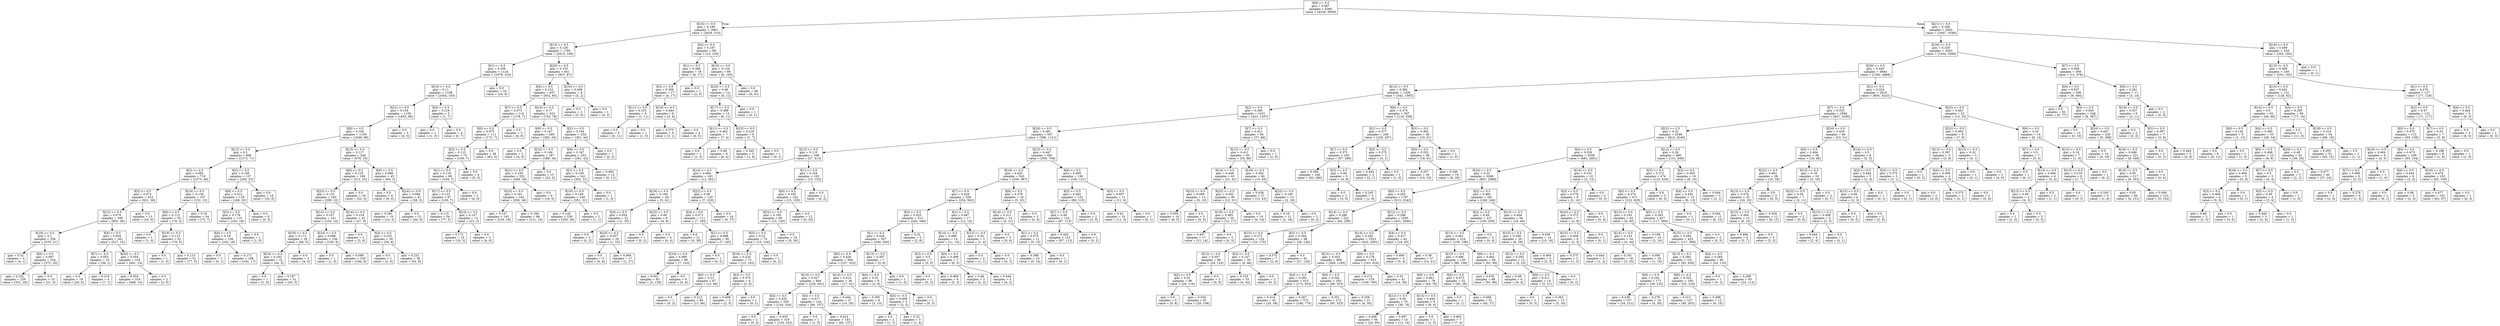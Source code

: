 digraph Tree {
node [shape=box] ;
0 [label="X[9] <= 0.5\ngini = 0.487\nsamples = 6365\nvalue = [4236, 5859]"] ;
1 [label="X[16] <= 0.5\ngini = 0.189\nsamples = 1863\nvalue = [2629, 310]"] ;
0 -> 1 [labeldistance=2.5, labelangle=45, headlabel="True"] ;
2 [label="X[13] <= 0.5\ngini = 0.126\nsamples = 1765\nvalue = [2615, 190]"] ;
1 -> 2 ;
3 [label="X[1] <= 0.5\ngini = 0.109\nsamples = 1124\nvalue = [1678, 103]"] ;
2 -> 3 ;
4 [label="X[10] <= 0.5\ngini = 0.11\nsamples = 1108\nvalue = [1654, 103]"] ;
3 -> 4 ;
5 [label="X[21] <= 0.5\ngini = 0.104\nsamples = 1103\nvalue = [1653, 96]"] ;
4 -> 5 ;
6 [label="X[8] <= 0.5\ngini = 0.104\nsamples = 1100\nvalue = [1649, 96]"] ;
5 -> 6 ;
7 [label="X[12] <= 0.5\ngini = 0.1\nsamples = 856\nvalue = [1273, 71]"] ;
6 -> 7 ;
8 [label="X[2] <= 0.5\ngini = 0.082\nsamples = 719\nvalue = [1073, 48]"] ;
7 -> 8 ;
9 [label="X[3] <= 0.5\ngini = 0.072\nsamples = 612\nvalue = [921, 36]"] ;
8 -> 9 ;
10 [label="X[15] <= 0.5\ngini = 0.074\nsamples = 599\nvalue = [903, 36]"] ;
9 -> 10 ;
11 [label="X[19] <= 0.5\ngini = 0.1\nsamples = 258\nvalue = [376, 21]"] ;
10 -> 11 ;
12 [label="gini = 0.32\nsamples = 4\nvalue = [4, 1]"] ;
11 -> 12 ;
13 [label="X[6] <= 0.5\ngini = 0.097\nsamples = 254\nvalue = [372, 20]"] ;
11 -> 13 ;
14 [label="gini = 0.102\nsamples = 239\nvalue = [351, 20]"] ;
13 -> 14 ;
15 [label="gini = 0.0\nsamples = 15\nvalue = [21, 0]"] ;
13 -> 15 ;
16 [label="X[4] <= 0.5\ngini = 0.054\nsamples = 341\nvalue = [527, 15]"] ;
10 -> 16 ;
17 [label="X[7] <= 0.5\ngini = 0.053\nsamples = 23\nvalue = [36, 1]"] ;
16 -> 17 ;
18 [label="gini = 0.0\nsamples = 19\nvalue = [29, 0]"] ;
17 -> 18 ;
19 [label="gini = 0.219\nsamples = 4\nvalue = [7, 1]"] ;
17 -> 19 ;
20 [label="X[20] <= 0.5\ngini = 0.054\nsamples = 318\nvalue = [491, 14]"] ;
16 -> 20 ;
21 [label="gini = 0.054\nsamples = 316\nvalue = [488, 14]"] ;
20 -> 21 ;
22 [label="gini = 0.0\nsamples = 2\nvalue = [3, 0]"] ;
20 -> 22 ;
23 [label="gini = 0.0\nsamples = 13\nvalue = [18, 0]"] ;
9 -> 23 ;
24 [label="X[14] <= 0.5\ngini = 0.136\nsamples = 107\nvalue = [152, 12]"] ;
8 -> 24 ;
25 [label="X[6] <= 0.5\ngini = 0.112\nsamples = 53\nvalue = [79, 5]"] ;
24 -> 25 ;
26 [label="gini = 0.0\nsamples = 1\nvalue = [1, 0]"] ;
25 -> 26 ;
27 [label="X[19] <= 0.5\ngini = 0.113\nsamples = 52\nvalue = [78, 5]"] ;
25 -> 27 ;
28 [label="gini = 0.0\nsamples = 1\nvalue = [1, 0]"] ;
27 -> 28 ;
29 [label="gini = 0.115\nsamples = 51\nvalue = [77, 5]"] ;
27 -> 29 ;
30 [label="gini = 0.16\nsamples = 54\nvalue = [73, 7]"] ;
24 -> 30 ;
31 [label="X[2] <= 0.5\ngini = 0.185\nsamples = 137\nvalue = [200, 23]"] ;
7 -> 31 ;
32 [label="X[6] <= 0.5\ngini = 0.212\nsamples = 118\nvalue = [168, 23]"] ;
31 -> 32 ;
33 [label="X[3] <= 0.5\ngini = 0.179\nsamples = 110\nvalue = [163, 18]"] ;
32 -> 33 ;
34 [label="X[4] <= 0.5\ngini = 0.18\nsamples = 109\nvalue = [162, 18]"] ;
33 -> 34 ;
35 [label="gini = 0.0\nsamples = 1\nvalue = [0, 1]"] ;
34 -> 35 ;
36 [label="gini = 0.172\nsamples = 108\nvalue = [162, 17]"] ;
34 -> 36 ;
37 [label="gini = 0.0\nsamples = 1\nvalue = [1, 0]"] ;
33 -> 37 ;
38 [label="gini = 0.5\nsamples = 8\nvalue = [5, 5]"] ;
32 -> 38 ;
39 [label="gini = 0.0\nsamples = 19\nvalue = [32, 0]"] ;
31 -> 39 ;
40 [label="X[15] <= 0.5\ngini = 0.117\nsamples = 244\nvalue = [376, 25]"] ;
6 -> 40 ;
41 [label="X[6] <= 0.5\ngini = 0.123\nsamples = 199\nvalue = [312, 22]"] ;
40 -> 41 ;
42 [label="X[23] <= 0.5\ngini = 0.131\nsamples = 183\nvalue = [290, 22]"] ;
41 -> 42 ;
43 [label="X[14] <= 0.5\ngini = 0.107\nsamples = 141\nvalue = [233, 14]"] ;
42 -> 43 ;
44 [label="X[19] <= 0.5\ngini = 0.171\nsamples = 35\nvalue = [48, 5]"] ;
43 -> 44 ;
45 [label="X[24] <= 0.5\ngini = 0.183\nsamples = 32\nvalue = [44, 5]"] ;
44 -> 45 ;
46 [label="gini = 0.0\nsamples = 1\nvalue = [1, 0]"] ;
45 -> 46 ;
47 [label="gini = 0.187\nsamples = 31\nvalue = [43, 5]"] ;
45 -> 47 ;
48 [label="gini = 0.0\nsamples = 3\nvalue = [4, 0]"] ;
44 -> 48 ;
49 [label="X[24] <= 0.5\ngini = 0.088\nsamples = 106\nvalue = [185, 9]"] ;
43 -> 49 ;
50 [label="gini = 0.0\nsamples = 1\nvalue = [1, 0]"] ;
49 -> 50 ;
51 [label="gini = 0.089\nsamples = 105\nvalue = [184, 9]"] ;
49 -> 51 ;
52 [label="X[14] <= 0.5\ngini = 0.216\nsamples = 42\nvalue = [57, 8]"] ;
42 -> 52 ;
53 [label="gini = 0.0\nsamples = 3\nvalue = [3, 0]"] ;
52 -> 53 ;
54 [label="X[4] <= 0.5\ngini = 0.225\nsamples = 39\nvalue = [54, 8]"] ;
52 -> 54 ;
55 [label="gini = 0.0\nsamples = 1\nvalue = [2, 0]"] ;
54 -> 55 ;
56 [label="gini = 0.231\nsamples = 38\nvalue = [52, 8]"] ;
54 -> 56 ;
57 [label="gini = 0.0\nsamples = 16\nvalue = [22, 0]"] ;
41 -> 57 ;
58 [label="X[0] <= 0.5\ngini = 0.086\nsamples = 45\nvalue = [64, 3]"] ;
40 -> 58 ;
59 [label="gini = 0.0\nsamples = 4\nvalue = [6, 0]"] ;
58 -> 59 ;
60 [label="X[24] <= 0.5\ngini = 0.094\nsamples = 41\nvalue = [58, 3]"] ;
58 -> 60 ;
61 [label="gini = 0.291\nsamples = 10\nvalue = [14, 3]"] ;
60 -> 61 ;
62 [label="gini = 0.0\nsamples = 31\nvalue = [44, 0]"] ;
60 -> 62 ;
63 [label="gini = 0.0\nsamples = 3\nvalue = [4, 0]"] ;
5 -> 63 ;
64 [label="X[4] <= 0.5\ngini = 0.219\nsamples = 5\nvalue = [1, 7]"] ;
4 -> 64 ;
65 [label="gini = 0.0\nsamples = 1\nvalue = [1, 0]"] ;
64 -> 65 ;
66 [label="gini = 0.0\nsamples = 4\nvalue = [0, 7]"] ;
64 -> 66 ;
67 [label="gini = 0.0\nsamples = 16\nvalue = [24, 0]"] ;
3 -> 67 ;
68 [label="X[20] <= 0.5\ngini = 0.155\nsamples = 641\nvalue = [937, 87]"] ;
2 -> 68 ;
69 [label="X[4] <= 0.5\ngini = 0.153\nsamples = 637\nvalue = [932, 85]"] ;
68 -> 69 ;
70 [label="X[7] <= 0.5\ngini = 0.073\nsamples = 114\nvalue = [178, 7]"] ;
69 -> 70 ;
71 [label="X[0] <= 0.5\ngini = 0.075\nsamples = 111\nvalue = [172, 7]"] ;
70 -> 71 ;
72 [label="X[3] <= 0.5\ngini = 0.113\nsamples = 73\nvalue = [109, 7]"] ;
71 -> 72 ;
73 [label="X[1] <= 0.5\ngini = 0.118\nsamples = 69\nvalue = [104, 7]"] ;
72 -> 73 ;
74 [label="X[17] <= 0.5\ngini = 0.122\nsamples = 67\nvalue = [100, 7]"] ;
73 -> 74 ;
75 [label="gini = 0.115\nsamples = 54\nvalue = [77, 5]"] ;
74 -> 75 ;
76 [label="X[23] <= 0.5\ngini = 0.147\nsamples = 13\nvalue = [23, 2]"] ;
74 -> 76 ;
77 [label="gini = 0.172\nsamples = 10\nvalue = [19, 2]"] ;
76 -> 77 ;
78 [label="gini = 0.0\nsamples = 3\nvalue = [4, 0]"] ;
76 -> 78 ;
79 [label="gini = 0.0\nsamples = 2\nvalue = [4, 0]"] ;
73 -> 79 ;
80 [label="gini = 0.0\nsamples = 4\nvalue = [5, 0]"] ;
72 -> 80 ;
81 [label="gini = 0.0\nsamples = 38\nvalue = [63, 0]"] ;
71 -> 81 ;
82 [label="gini = 0.0\nsamples = 3\nvalue = [6, 0]"] ;
70 -> 82 ;
83 [label="X[19] <= 0.5\ngini = 0.17\nsamples = 523\nvalue = [754, 78]"] ;
69 -> 83 ;
84 [label="X[0] <= 0.5\ngini = 0.147\nsamples = 269\nvalue = [393, 34]"] ;
83 -> 84 ;
85 [label="gini = 0.0\nsamples = 2\nvalue = [4, 0]"] ;
84 -> 85 ;
86 [label="X[22] <= 0.5\ngini = 0.148\nsamples = 267\nvalue = [389, 34]"] ;
84 -> 86 ;
87 [label="X[21] <= 0.5\ngini = 0.156\nsamples = 252\nvalue = [366, 34]"] ;
86 -> 87 ;
88 [label="X[23] <= 0.5\ngini = 0.161\nsamples = 243\nvalue = [350, 34]"] ;
87 -> 88 ;
89 [label="gini = 0.147\nsamples = 145\nvalue = [219, 19]"] ;
88 -> 89 ;
90 [label="gini = 0.184\nsamples = 98\nvalue = [131, 15]"] ;
88 -> 90 ;
91 [label="gini = 0.0\nsamples = 9\nvalue = [16, 0]"] ;
87 -> 91 ;
92 [label="gini = 0.0\nsamples = 15\nvalue = [23, 0]"] ;
86 -> 92 ;
93 [label="X[2] <= 0.5\ngini = 0.194\nsamples = 254\nvalue = [361, 44]"] ;
83 -> 93 ;
94 [label="X[8] <= 0.5\ngini = 0.187\nsamples = 253\nvalue = [361, 42]"] ;
93 -> 94 ;
95 [label="X[1] <= 0.5\ngini = 0.149\nsamples = 241\nvalue = [352, 31]"] ;
94 -> 95 ;
96 [label="X[10] <= 0.5\ngini = 0.149\nsamples = 240\nvalue = [351, 31]"] ;
95 -> 96 ;
97 [label="gini = 0.145\nsamples = 238\nvalue = [350, 30]"] ;
96 -> 97 ;
98 [label="gini = 0.5\nsamples = 2\nvalue = [1, 1]"] ;
96 -> 98 ;
99 [label="gini = 0.0\nsamples = 1\nvalue = [1, 0]"] ;
95 -> 99 ;
100 [label="gini = 0.495\nsamples = 12\nvalue = [9, 11]"] ;
94 -> 100 ;
101 [label="gini = 0.0\nsamples = 1\nvalue = [0, 2]"] ;
93 -> 101 ;
102 [label="X[10] <= 0.5\ngini = 0.408\nsamples = 4\nvalue = [5, 2]"] ;
68 -> 102 ;
103 [label="gini = 0.0\nsamples = 3\nvalue = [5, 0]"] ;
102 -> 103 ;
104 [label="gini = 0.0\nsamples = 1\nvalue = [0, 2]"] ;
102 -> 104 ;
105 [label="X[4] <= 0.5\ngini = 0.187\nsamples = 98\nvalue = [14, 120]"] ;
1 -> 105 ;
106 [label="X[1] <= 0.5\ngini = 0.386\nsamples = 18\nvalue = [6, 17]"] ;
105 -> 106 ;
107 [label="X[2] <= 0.5\ngini = 0.308\nsamples = 17\nvalue = [4, 17]"] ;
106 -> 107 ;
108 [label="X[11] <= 0.5\ngini = 0.153\nsamples = 9\nvalue = [1, 11]"] ;
107 -> 108 ;
109 [label="gini = 0.0\nsamples = 8\nvalue = [0, 11]"] ;
108 -> 109 ;
110 [label="gini = 0.0\nsamples = 1\nvalue = [1, 0]"] ;
108 -> 110 ;
111 [label="X[10] <= 0.5\ngini = 0.444\nsamples = 8\nvalue = [3, 6]"] ;
107 -> 111 ;
112 [label="gini = 0.375\nsamples = 4\nvalue = [3, 1]"] ;
111 -> 112 ;
113 [label="gini = 0.0\nsamples = 4\nvalue = [0, 5]"] ;
111 -> 113 ;
114 [label="gini = 0.0\nsamples = 1\nvalue = [2, 0]"] ;
106 -> 114 ;
115 [label="X[10] <= 0.5\ngini = 0.134\nsamples = 80\nvalue = [8, 103]"] ;
105 -> 115 ;
116 [label="X[20] <= 0.5\ngini = 0.48\nsamples = 14\nvalue = [8, 12]"] ;
115 -> 116 ;
117 [label="X[17] <= 0.5\ngini = 0.488\nsamples = 13\nvalue = [8, 11]"] ;
116 -> 117 ;
118 [label="X[11] <= 0.5\ngini = 0.463\nsamples = 7\nvalue = [7, 4]"] ;
117 -> 118 ;
119 [label="gini = 0.0\nsamples = 1\nvalue = [1, 0]"] ;
118 -> 119 ;
120 [label="gini = 0.48\nsamples = 6\nvalue = [6, 4]"] ;
118 -> 120 ;
121 [label="X[23] <= 0.5\ngini = 0.219\nsamples = 6\nvalue = [1, 7]"] ;
117 -> 121 ;
122 [label="gini = 0.245\nsamples = 5\nvalue = [1, 6]"] ;
121 -> 122 ;
123 [label="gini = 0.0\nsamples = 1\nvalue = [0, 1]"] ;
121 -> 123 ;
124 [label="gini = 0.0\nsamples = 1\nvalue = [0, 1]"] ;
116 -> 124 ;
125 [label="gini = 0.0\nsamples = 66\nvalue = [0, 91]"] ;
115 -> 125 ;
126 [label="X[21] <= 0.5\ngini = 0.348\nsamples = 4502\nvalue = [1607, 5549]"] ;
0 -> 126 [labeldistance=2.5, labelangle=-45, headlabel="False"] ;
127 [label="X[16] <= 0.5\ngini = 0.329\nsamples = 4253\nvalue = [1404, 5366]"] ;
126 -> 127 ;
128 [label="X[20] <= 0.5\ngini = 0.345\nsamples = 3944\nvalue = [1392, 4888]"] ;
127 -> 128 ;
129 [label="X[12] <= 0.5\ngini = 0.382\nsamples = 1328\nvalue = [542, 1565]"] ;
128 -> 129 ;
130 [label="X[2] <= 0.5\ngini = 0.384\nsamples = 1031\nvalue = [423, 1207]"] ;
129 -> 130 ;
131 [label="X[24] <= 0.5\ngini = 0.381\nsamples = 947\nvalue = [386, 1121]"] ;
130 -> 131 ;
132 [label="X[13] <= 0.5\ngini = 0.115\nsamples = 266\nvalue = [27, 413]"] ;
131 -> 132 ;
133 [label="X[14] <= 0.5\ngini = 0.084\nsamples = 163\nvalue = [12, 261]"] ;
132 -> 133 ;
134 [label="X[19] <= 0.5\ngini = 0.194\nsamples = 28\nvalue = [5, 41]"] ;
133 -> 134 ;
135 [label="X[4] <= 0.5\ngini = 0.054\nsamples = 22\nvalue = [1, 35]"] ;
134 -> 135 ;
136 [label="gini = 0.0\nsamples = 2\nvalue = [0, 2]"] ;
135 -> 136 ;
137 [label="X[23] <= 0.5\ngini = 0.057\nsamples = 20\nvalue = [1, 33]"] ;
135 -> 137 ;
138 [label="gini = 0.0\nsamples = 3\nvalue = [0, 6]"] ;
137 -> 138 ;
139 [label="gini = 0.069\nsamples = 17\nvalue = [1, 27]"] ;
137 -> 139 ;
140 [label="X[23] <= 0.5\ngini = 0.48\nsamples = 6\nvalue = [4, 6]"] ;
134 -> 140 ;
141 [label="gini = 0.0\nsamples = 1\nvalue = [0, 2]"] ;
140 -> 141 ;
142 [label="gini = 0.5\nsamples = 5\nvalue = [4, 4]"] ;
140 -> 142 ;
143 [label="X[22] <= 0.5\ngini = 0.06\nsamples = 135\nvalue = [7, 220]"] ;
133 -> 143 ;
144 [label="X[4] <= 0.5\ngini = 0.071\nsamples = 111\nvalue = [7, 183]"] ;
143 -> 144 ;
145 [label="gini = 0.0\nsamples = 21\nvalue = [0, 38]"] ;
144 -> 145 ;
146 [label="X[1] <= 0.5\ngini = 0.088\nsamples = 90\nvalue = [7, 145]"] ;
144 -> 146 ;
147 [label="X[19] <= 0.5\ngini = 0.089\nsamples = 89\nvalue = [7, 143]"] ;
146 -> 147 ;
148 [label="gini = 0.041\nsamples = 83\nvalue = [3, 139]"] ;
147 -> 148 ;
149 [label="gini = 0.5\nsamples = 6\nvalue = [4, 4]"] ;
147 -> 149 ;
150 [label="gini = 0.0\nsamples = 1\nvalue = [0, 2]"] ;
146 -> 150 ;
151 [label="gini = 0.0\nsamples = 24\nvalue = [0, 37]"] ;
143 -> 151 ;
152 [label="X[1] <= 0.5\ngini = 0.164\nsamples = 103\nvalue = [15, 152]"] ;
132 -> 152 ;
153 [label="X[6] <= 0.5\ngini = 0.165\nsamples = 102\nvalue = [15, 150]"] ;
152 -> 153 ;
154 [label="X[22] <= 0.5\ngini = 0.185\nsamples = 90\nvalue = [15, 130]"] ;
153 -> 154 ;
155 [label="X[5] <= 0.5\ngini = 0.22\nsamples = 74\nvalue = [15, 104]"] ;
154 -> 155 ;
156 [label="X[19] <= 0.5\ngini = 0.224\nsamples = 73\nvalue = [15, 102]"] ;
155 -> 156 ;
157 [label="X[0] <= 0.5\ngini = 0.21\nsamples = 67\nvalue = [13, 96]"] ;
156 -> 157 ;
158 [label="gini = 0.0\nsamples = 1\nvalue = [0, 2]"] ;
157 -> 158 ;
159 [label="gini = 0.213\nsamples = 66\nvalue = [13, 94]"] ;
157 -> 159 ;
160 [label="X[3] <= 0.5\ngini = 0.375\nsamples = 6\nvalue = [2, 6]"] ;
156 -> 160 ;
161 [label="gini = 0.408\nsamples = 5\nvalue = [2, 5]"] ;
160 -> 161 ;
162 [label="gini = 0.0\nsamples = 1\nvalue = [0, 1]"] ;
160 -> 162 ;
163 [label="gini = 0.0\nsamples = 1\nvalue = [0, 2]"] ;
155 -> 163 ;
164 [label="gini = 0.0\nsamples = 16\nvalue = [0, 26]"] ;
154 -> 164 ;
165 [label="gini = 0.0\nsamples = 12\nvalue = [0, 20]"] ;
153 -> 165 ;
166 [label="gini = 0.0\nsamples = 1\nvalue = [0, 2]"] ;
152 -> 166 ;
167 [label="X[15] <= 0.5\ngini = 0.447\nsamples = 681\nvalue = [359, 708]"] ;
131 -> 167 ;
168 [label="X[18] <= 0.5\ngini = 0.425\nsamples = 545\nvalue = [259, 587]"] ;
167 -> 168 ;
169 [label="X[7] <= 0.5\ngini = 0.429\nsamples = 529\nvalue = [254, 562]"] ;
168 -> 169 ;
170 [label="X[3] <= 0.5\ngini = 0.425\nsamples = 512\nvalue = [242, 548]"] ;
169 -> 170 ;
171 [label="X[1] <= 0.5\ngini = 0.426\nsamples = 507\nvalue = [240, 540]"] ;
170 -> 171 ;
172 [label="X[6] <= 0.5\ngini = 0.426\nsamples = 500\nvalue = [237, 532]"] ;
171 -> 172 ;
173 [label="X[14] <= 0.5\ngini = 0.427\nsamples = 464\nvalue = [220, 491]"] ;
172 -> 173 ;
174 [label="X[4] <= 0.5\ngini = 0.432\nsamples = 320\nvalue = [154, 334]"] ;
173 -> 174 ;
175 [label="gini = 0.0\nsamples = 2\nvalue = [0, 2]"] ;
174 -> 175 ;
176 [label="gini = 0.433\nsamples = 318\nvalue = [154, 332]"] ;
174 -> 176 ;
177 [label="X[4] <= 0.5\ngini = 0.417\nsamples = 144\nvalue = [66, 157]"] ;
173 -> 177 ;
178 [label="gini = 0.0\nsamples = 1\nvalue = [1, 0]"] ;
177 -> 178 ;
179 [label="gini = 0.414\nsamples = 143\nvalue = [65, 157]"] ;
177 -> 179 ;
180 [label="X[14] <= 0.5\ngini = 0.414\nsamples = 36\nvalue = [17, 41]"] ;
172 -> 180 ;
181 [label="gini = 0.444\nsamples = 27\nvalue = [14, 28]"] ;
180 -> 181 ;
182 [label="gini = 0.305\nsamples = 9\nvalue = [3, 13]"] ;
180 -> 182 ;
183 [label="X[13] <= 0.5\ngini = 0.397\nsamples = 7\nvalue = [3, 8]"] ;
171 -> 183 ;
184 [label="X[4] <= 0.5\ngini = 0.32\nsamples = 6\nvalue = [2, 8]"] ;
183 -> 184 ;
185 [label="X[5] <= 0.5\ngini = 0.408\nsamples = 5\nvalue = [2, 5]"] ;
184 -> 185 ;
186 [label="gini = 0.5\nsamples = 2\nvalue = [1, 1]"] ;
185 -> 186 ;
187 [label="gini = 0.32\nsamples = 3\nvalue = [1, 4]"] ;
185 -> 187 ;
188 [label="gini = 0.0\nsamples = 1\nvalue = [0, 3]"] ;
184 -> 188 ;
189 [label="gini = 0.0\nsamples = 1\nvalue = [1, 0]"] ;
183 -> 189 ;
190 [label="gini = 0.32\nsamples = 5\nvalue = [2, 8]"] ;
170 -> 190 ;
191 [label="X[1] <= 0.5\ngini = 0.497\nsamples = 17\nvalue = [12, 14]"] ;
169 -> 191 ;
192 [label="X[14] <= 0.5\ngini = 0.499\nsamples = 14\nvalue = [11, 10]"] ;
191 -> 192 ;
193 [label="X[3] <= 0.5\ngini = 0.5\nsamples = 7\nvalue = [5, 5]"] ;
192 -> 193 ;
194 [label="gini = 0.0\nsamples = 1\nvalue = [0, 2]"] ;
193 -> 194 ;
195 [label="gini = 0.469\nsamples = 6\nvalue = [5, 3]"] ;
193 -> 195 ;
196 [label="X[0] <= 0.5\ngini = 0.496\nsamples = 7\nvalue = [6, 5]"] ;
192 -> 196 ;
197 [label="gini = 0.48\nsamples = 3\nvalue = [2, 3]"] ;
196 -> 197 ;
198 [label="gini = 0.444\nsamples = 4\nvalue = [4, 2]"] ;
196 -> 198 ;
199 [label="X[13] <= 0.5\ngini = 0.32\nsamples = 3\nvalue = [1, 4]"] ;
191 -> 199 ;
200 [label="gini = 0.5\nsamples = 2\nvalue = [1, 1]"] ;
199 -> 200 ;
201 [label="gini = 0.0\nsamples = 1\nvalue = [0, 3]"] ;
199 -> 201 ;
202 [label="X[6] <= 0.5\ngini = 0.278\nsamples = 16\nvalue = [5, 25]"] ;
168 -> 202 ;
203 [label="X[14] <= 0.5\ngini = 0.311\nsamples = 14\nvalue = [5, 21]"] ;
202 -> 203 ;
204 [label="gini = 0.0\nsamples = 3\nvalue = [0, 6]"] ;
203 -> 204 ;
205 [label="X[1] <= 0.5\ngini = 0.375\nsamples = 11\nvalue = [5, 15]"] ;
203 -> 205 ;
206 [label="gini = 0.388\nsamples = 10\nvalue = [5, 14]"] ;
205 -> 206 ;
207 [label="gini = 0.0\nsamples = 1\nvalue = [0, 1]"] ;
205 -> 207 ;
208 [label="gini = 0.0\nsamples = 2\nvalue = [0, 4]"] ;
202 -> 208 ;
209 [label="X[6] <= 0.5\ngini = 0.495\nsamples = 136\nvalue = [100, 121]"] ;
167 -> 209 ;
210 [label="X[3] <= 0.5\ngini = 0.492\nsamples = 125\nvalue = [89, 115]"] ;
209 -> 210 ;
211 [label="X[7] <= 0.5\ngini = 0.49\nsamples = 123\nvalue = [87, 115]"] ;
210 -> 211 ;
212 [label="gini = 0.492\nsamples = 122\nvalue = [87, 113]"] ;
211 -> 212 ;
213 [label="gini = 0.0\nsamples = 1\nvalue = [0, 2]"] ;
211 -> 213 ;
214 [label="gini = 0.0\nsamples = 2\nvalue = [2, 0]"] ;
210 -> 214 ;
215 [label="X[3] <= 0.5\ngini = 0.457\nsamples = 11\nvalue = [11, 6]"] ;
209 -> 215 ;
216 [label="gini = 0.43\nsamples = 10\nvalue = [11, 5]"] ;
215 -> 216 ;
217 [label="gini = 0.0\nsamples = 1\nvalue = [0, 1]"] ;
215 -> 217 ;
218 [label="X[7] <= 0.5\ngini = 0.421\nsamples = 84\nvalue = [37, 86]"] ;
130 -> 218 ;
219 [label="X[13] <= 0.5\ngini = 0.411\nsamples = 83\nvalue = [35, 86]"] ;
218 -> 219 ;
220 [label="X[14] <= 0.5\ngini = 0.448\nsamples = 43\nvalue = [21, 41]"] ;
219 -> 220 ;
221 [label="X[23] <= 0.5\ngini = 0.499\nsamples = 13\nvalue = [9, 10]"] ;
220 -> 221 ;
222 [label="gini = 0.459\nsamples = 10\nvalue = [9, 5]"] ;
221 -> 222 ;
223 [label="gini = 0.0\nsamples = 3\nvalue = [0, 5]"] ;
221 -> 223 ;
224 [label="X[23] <= 0.5\ngini = 0.402\nsamples = 30\nvalue = [12, 31]"] ;
220 -> 224 ;
225 [label="X[18] <= 0.5\ngini = 0.485\nsamples = 20\nvalue = [12, 17]"] ;
224 -> 225 ;
226 [label="gini = 0.497\nsamples = 17\nvalue = [12, 14]"] ;
225 -> 226 ;
227 [label="gini = 0.0\nsamples = 3\nvalue = [0, 3]"] ;
225 -> 227 ;
228 [label="gini = 0.0\nsamples = 10\nvalue = [0, 14]"] ;
224 -> 228 ;
229 [label="X[18] <= 0.5\ngini = 0.362\nsamples = 40\nvalue = [14, 45]"] ;
219 -> 229 ;
230 [label="gini = 0.438\nsamples = 27\nvalue = [12, 25]"] ;
229 -> 230 ;
231 [label="X[22] <= 0.5\ngini = 0.165\nsamples = 13\nvalue = [2, 20]"] ;
229 -> 231 ;
232 [label="gini = 0.18\nsamples = 11\nvalue = [2, 18]"] ;
231 -> 232 ;
233 [label="gini = 0.0\nsamples = 2\nvalue = [0, 2]"] ;
231 -> 233 ;
234 [label="gini = 0.0\nsamples = 1\nvalue = [2, 0]"] ;
218 -> 234 ;
235 [label="X[6] <= 0.5\ngini = 0.374\nsamples = 297\nvalue = [119, 358]"] ;
129 -> 235 ;
236 [label="X[1] <= 0.5\ngini = 0.377\nsamples = 248\nvalue = [100, 297]"] ;
235 -> 236 ;
237 [label="X[7] <= 0.5\ngini = 0.372\nsamples = 245\nvalue = [97, 296]"] ;
236 -> 237 ;
238 [label="gini = 0.368\nsamples = 240\nvalue = [93, 290]"] ;
237 -> 238 ;
239 [label="X[3] <= 0.5\ngini = 0.48\nsamples = 5\nvalue = [4, 6]"] ;
237 -> 239 ;
240 [label="gini = 0.0\nsamples = 2\nvalue = [3, 0]"] ;
239 -> 240 ;
241 [label="gini = 0.245\nsamples = 3\nvalue = [1, 6]"] ;
239 -> 241 ;
242 [label="X[5] <= 0.5\ngini = 0.375\nsamples = 3\nvalue = [3, 1]"] ;
236 -> 242 ;
243 [label="gini = 0.444\nsamples = 2\nvalue = [2, 1]"] ;
242 -> 243 ;
244 [label="gini = 0.0\nsamples = 1\nvalue = [1, 0]"] ;
242 -> 244 ;
245 [label="X[3] <= 0.5\ngini = 0.362\nsamples = 49\nvalue = [19, 61]"] ;
235 -> 245 ;
246 [label="X[0] <= 0.5\ngini = 0.352\nsamples = 48\nvalue = [18, 61]"] ;
245 -> 246 ;
247 [label="gini = 0.357\nsamples = 29\nvalue = [10, 33]"] ;
246 -> 247 ;
248 [label="gini = 0.346\nsamples = 19\nvalue = [8, 28]"] ;
246 -> 248 ;
249 [label="gini = 0.0\nsamples = 1\nvalue = [1, 0]"] ;
245 -> 249 ;
250 [label="X[1] <= 0.5\ngini = 0.324\nsamples = 2616\nvalue = [850, 3323]"] ;
128 -> 250 ;
251 [label="X[7] <= 0.5\ngini = 0.323\nsamples = 2594\nvalue = [837, 3300]"] ;
250 -> 251 ;
252 [label="X[22] <= 0.5\ngini = 0.32\nsamples = 2548\nvalue = [814, 3249]"] ;
251 -> 252 ;
253 [label="X[5] <= 0.5\ngini = 0.329\nsamples = 2058\nvalue = [683, 2601]"] ;
252 -> 253 ;
254 [label="X[24] <= 0.5\ngini = 0.33\nsamples = 2048\nvalue = [681, 2588]"] ;
253 -> 254 ;
255 [label="X[0] <= 0.5\ngini = 0.295\nsamples = 1787\nvalue = [513, 2342]"] ;
254 -> 255 ;
256 [label="X[14] <= 0.5\ngini = 0.286\nsamples = 222\nvalue = [62, 296]"] ;
255 -> 256 ;
257 [label="X[15] <= 0.5\ngini = 0.272\nsamples = 124\nvalue = [33, 170]"] ;
256 -> 257 ;
258 [label="X[12] <= 0.5\ngini = 0.307\nsamples = 89\nvalue = [29, 124]"] ;
257 -> 258 ;
259 [label="X[2] <= 0.5\ngini = 0.32\nsamples = 86\nvalue = [29, 116]"] ;
258 -> 259 ;
260 [label="gini = 0.0\nsamples = 5\nvalue = [0, 8]"] ;
259 -> 260 ;
261 [label="gini = 0.334\nsamples = 81\nvalue = [29, 108]"] ;
259 -> 261 ;
262 [label="gini = 0.0\nsamples = 3\nvalue = [0, 8]"] ;
258 -> 262 ;
263 [label="X[3] <= 0.5\ngini = 0.147\nsamples = 35\nvalue = [4, 46]"] ;
257 -> 263 ;
264 [label="gini = 0.153\nsamples = 33\nvalue = [4, 44]"] ;
263 -> 264 ;
265 [label="gini = 0.0\nsamples = 2\nvalue = [0, 2]"] ;
263 -> 265 ;
266 [label="X[2] <= 0.5\ngini = 0.304\nsamples = 98\nvalue = [29, 126]"] ;
256 -> 266 ;
267 [label="gini = 0.375\nsamples = 7\nvalue = [2, 6]"] ;
266 -> 267 ;
268 [label="gini = 0.3\nsamples = 91\nvalue = [27, 120]"] ;
266 -> 268 ;
269 [label="X[12] <= 0.5\ngini = 0.296\nsamples = 1565\nvalue = [451, 2046]"] ;
255 -> 269 ;
270 [label="X[14] <= 0.5\ngini = 0.292\nsamples = 1523\nvalue = [432, 2001]"] ;
269 -> 270 ;
271 [label="X[15] <= 0.5\ngini = 0.302\nsamples = 908\nvalue = [269, 1185]"] ;
270 -> 271 ;
272 [label="X[4] <= 0.5\ngini = 0.282\nsamples = 615\nvalue = [170, 832]"] ;
271 -> 272 ;
273 [label="gini = 0.414\nsamples = 43\nvalue = [24, 58]"] ;
272 -> 273 ;
274 [label="gini = 0.267\nsamples = 572\nvalue = [146, 774]"] ;
272 -> 274 ;
275 [label="X[6] <= 0.5\ngini = 0.342\nsamples = 293\nvalue = [99, 353]"] ;
271 -> 275 ;
276 [label="gini = 0.351\nsamples = 272\nvalue = [95, 323]"] ;
275 -> 276 ;
277 [label="gini = 0.208\nsamples = 21\nvalue = [4, 30]"] ;
275 -> 277 ;
278 [label="X[6] <= 0.5\ngini = 0.278\nsamples = 615\nvalue = [163, 816]"] ;
270 -> 278 ;
279 [label="gini = 0.274\nsamples = 574\nvalue = [149, 760]"] ;
278 -> 279 ;
280 [label="gini = 0.32\nsamples = 41\nvalue = [14, 56]"] ;
278 -> 280 ;
281 [label="X[4] <= 0.5\ngini = 0.417\nsamples = 42\nvalue = [19, 45]"] ;
269 -> 281 ;
282 [label="gini = 0.494\nsamples = 5\nvalue = [5, 4]"] ;
281 -> 282 ;
283 [label="gini = 0.38\nsamples = 37\nvalue = [14, 41]"] ;
281 -> 283 ;
284 [label="X[2] <= 0.5\ngini = 0.482\nsamples = 261\nvalue = [168, 246]"] ;
254 -> 284 ;
285 [label="X[3] <= 0.5\ngini = 0.49\nsamples = 227\nvalue = [150, 200]"] ;
284 -> 285 ;
286 [label="X[13] <= 0.5\ngini = 0.491\nsamples = 224\nvalue = [150, 196]"] ;
285 -> 286 ;
287 [label="X[15] <= 0.5\ngini = 0.496\nsamples = 130\nvalue = [89, 106]"] ;
286 -> 287 ;
288 [label="X[6] <= 0.5\ngini = 0.461\nsamples = 78\nvalue = [44, 78]"] ;
287 -> 288 ;
289 [label="X[12] <= 0.5\ngini = 0.44\nsamples = 70\nvalue = [36, 74]"] ;
288 -> 289 ;
290 [label="gini = 0.408\nsamples = 56\nvalue = [24, 60]"] ;
289 -> 290 ;
291 [label="gini = 0.497\nsamples = 14\nvalue = [12, 14]"] ;
289 -> 291 ;
292 [label="X[14] <= 0.5\ngini = 0.444\nsamples = 8\nvalue = [8, 4]"] ;
288 -> 292 ;
293 [label="gini = 0.0\nsamples = 1\nvalue = [1, 0]"] ;
292 -> 293 ;
294 [label="gini = 0.463\nsamples = 7\nvalue = [7, 4]"] ;
292 -> 294 ;
295 [label="X[4] <= 0.5\ngini = 0.473\nsamples = 52\nvalue = [45, 28]"] ;
287 -> 295 ;
296 [label="gini = 0.0\nsamples = 1\nvalue = [0, 1]"] ;
295 -> 296 ;
297 [label="gini = 0.469\nsamples = 51\nvalue = [45, 27]"] ;
295 -> 297 ;
298 [label="X[6] <= 0.5\ngini = 0.482\nsamples = 94\nvalue = [61, 90]"] ;
286 -> 298 ;
299 [label="gini = 0.476\nsamples = 88\nvalue = [55, 86]"] ;
298 -> 299 ;
300 [label="gini = 0.48\nsamples = 6\nvalue = [6, 4]"] ;
298 -> 300 ;
301 [label="gini = 0.0\nsamples = 3\nvalue = [0, 4]"] ;
285 -> 301 ;
302 [label="X[13] <= 0.5\ngini = 0.404\nsamples = 34\nvalue = [18, 46]"] ;
284 -> 302 ;
303 [label="X[15] <= 0.5\ngini = 0.346\nsamples = 20\nvalue = [8, 28]"] ;
302 -> 303 ;
304 [label="X[12] <= 0.5\ngini = 0.293\nsamples = 15\nvalue = [5, 23]"] ;
303 -> 304 ;
305 [label="X[6] <= 0.5\ngini = 0.311\nsamples = 14\nvalue = [5, 21]"] ;
304 -> 305 ;
306 [label="gini = 0.0\nsamples = 1\nvalue = [0, 5]"] ;
305 -> 306 ;
307 [label="gini = 0.363\nsamples = 13\nvalue = [5, 16]"] ;
305 -> 307 ;
308 [label="gini = 0.0\nsamples = 1\nvalue = [0, 2]"] ;
304 -> 308 ;
309 [label="gini = 0.469\nsamples = 5\nvalue = [3, 5]"] ;
303 -> 309 ;
310 [label="gini = 0.459\nsamples = 14\nvalue = [10, 18]"] ;
302 -> 310 ;
311 [label="X[14] <= 0.5\ngini = 0.231\nsamples = 10\nvalue = [2, 13]"] ;
253 -> 311 ;
312 [label="X[3] <= 0.5\ngini = 0.278\nsamples = 8\nvalue = [2, 10]"] ;
311 -> 312 ;
313 [label="X[24] <= 0.5\ngini = 0.375\nsamples = 7\nvalue = [2, 6]"] ;
312 -> 313 ;
314 [label="X[15] <= 0.5\ngini = 0.408\nsamples = 6\nvalue = [2, 5]"] ;
313 -> 314 ;
315 [label="gini = 0.375\nsamples = 3\nvalue = [1, 3]"] ;
314 -> 315 ;
316 [label="gini = 0.444\nsamples = 3\nvalue = [1, 2]"] ;
314 -> 316 ;
317 [label="gini = 0.0\nsamples = 1\nvalue = [0, 1]"] ;
313 -> 317 ;
318 [label="gini = 0.0\nsamples = 1\nvalue = [0, 4]"] ;
312 -> 318 ;
319 [label="gini = 0.0\nsamples = 2\nvalue = [0, 3]"] ;
311 -> 319 ;
320 [label="X[12] <= 0.5\ngini = 0.28\nsamples = 490\nvalue = [131, 648]"] ;
252 -> 320 ;
321 [label="X[3] <= 0.5\ngini = 0.272\nsamples = 474\nvalue = [123, 634]"] ;
320 -> 321 ;
322 [label="X[0] <= 0.5\ngini = 0.274\nsamples = 471\nvalue = [123, 629]"] ;
321 -> 322 ;
323 [label="X[15] <= 0.5\ngini = 0.165\nsamples = 44\nvalue = [6, 60]"] ;
322 -> 323 ;
324 [label="X[14] <= 0.5\ngini = 0.153\nsamples = 34\nvalue = [4, 44]"] ;
323 -> 324 ;
325 [label="gini = 0.191\nsamples = 18\nvalue = [3, 25]"] ;
324 -> 325 ;
326 [label="gini = 0.095\nsamples = 16\nvalue = [1, 19]"] ;
324 -> 326 ;
327 [label="gini = 0.198\nsamples = 10\nvalue = [2, 16]"] ;
323 -> 327 ;
328 [label="X[5] <= 0.5\ngini = 0.283\nsamples = 427\nvalue = [117, 569]"] ;
322 -> 328 ;
329 [label="X[15] <= 0.5\ngini = 0.284\nsamples = 425\nvalue = [117, 566]"] ;
328 -> 329 ;
330 [label="X[13] <= 0.5\ngini = 0.284\nsamples = 331\nvalue = [93, 450]"] ;
329 -> 330 ;
331 [label="X[6] <= 0.5\ngini = 0.242\nsamples = 171\nvalue = [38, 232]"] ;
330 -> 331 ;
332 [label="gini = 0.238\nsamples = 157\nvalue = [34, 212]"] ;
331 -> 332 ;
333 [label="gini = 0.278\nsamples = 14\nvalue = [4, 20]"] ;
331 -> 333 ;
334 [label="X[6] <= 0.5\ngini = 0.322\nsamples = 160\nvalue = [55, 218]"] ;
330 -> 334 ;
335 [label="gini = 0.313\nsamples = 147\nvalue = [49, 203]"] ;
334 -> 335 ;
336 [label="gini = 0.408\nsamples = 13\nvalue = [6, 15]"] ;
334 -> 336 ;
337 [label="X[4] <= 0.5\ngini = 0.284\nsamples = 94\nvalue = [24, 116]"] ;
329 -> 337 ;
338 [label="gini = 0.0\nsamples = 1\nvalue = [0, 3]"] ;
337 -> 338 ;
339 [label="gini = 0.289\nsamples = 93\nvalue = [24, 113]"] ;
337 -> 339 ;
340 [label="gini = 0.0\nsamples = 2\nvalue = [0, 3]"] ;
328 -> 340 ;
341 [label="gini = 0.0\nsamples = 3\nvalue = [0, 5]"] ;
321 -> 341 ;
342 [label="X[2] <= 0.5\ngini = 0.463\nsamples = 16\nvalue = [8, 14]"] ;
320 -> 342 ;
343 [label="X[4] <= 0.5\ngini = 0.432\nsamples = 13\nvalue = [6, 13]"] ;
342 -> 343 ;
344 [label="gini = 0.0\nsamples = 1\nvalue = [0, 1]"] ;
343 -> 344 ;
345 [label="gini = 0.444\nsamples = 12\nvalue = [6, 12]"] ;
343 -> 345 ;
346 [label="gini = 0.444\nsamples = 3\nvalue = [2, 1]"] ;
342 -> 346 ;
347 [label="X[24] <= 0.5\ngini = 0.428\nsamples = 46\nvalue = [23, 51]"] ;
251 -> 347 ;
348 [label="X[0] <= 0.5\ngini = 0.404\nsamples = 38\nvalue = [18, 46]"] ;
347 -> 348 ;
349 [label="X[22] <= 0.5\ngini = 0.463\nsamples = 28\nvalue = [16, 28]"] ;
348 -> 349 ;
350 [label="X[13] <= 0.5\ngini = 0.476\nsamples = 25\nvalue = [16, 25]"] ;
349 -> 350 ;
351 [label="X[15] <= 0.5\ngini = 0.494\nsamples = 13\nvalue = [8, 10]"] ;
350 -> 351 ;
352 [label="gini = 0.486\nsamples = 8\nvalue = [5, 7]"] ;
351 -> 352 ;
353 [label="gini = 0.5\nsamples = 5\nvalue = [3, 3]"] ;
351 -> 353 ;
354 [label="gini = 0.454\nsamples = 12\nvalue = [8, 15]"] ;
350 -> 354 ;
355 [label="gini = 0.0\nsamples = 3\nvalue = [0, 3]"] ;
349 -> 355 ;
356 [label="X[15] <= 0.5\ngini = 0.18\nsamples = 10\nvalue = [2, 18]"] ;
348 -> 356 ;
357 [label="X[23] <= 0.5\ngini = 0.26\nsamples = 7\nvalue = [2, 11]"] ;
356 -> 357 ;
358 [label="gini = 0.0\nsamples = 2\nvalue = [0, 6]"] ;
357 -> 358 ;
359 [label="X[13] <= 0.5\ngini = 0.408\nsamples = 5\nvalue = [2, 5]"] ;
357 -> 359 ;
360 [label="gini = 0.444\nsamples = 4\nvalue = [2, 4]"] ;
359 -> 360 ;
361 [label="gini = 0.0\nsamples = 1\nvalue = [0, 1]"] ;
359 -> 361 ;
362 [label="gini = 0.0\nsamples = 3\nvalue = [0, 7]"] ;
356 -> 362 ;
363 [label="X[14] <= 0.5\ngini = 0.5\nsamples = 8\nvalue = [5, 5]"] ;
347 -> 363 ;
364 [label="X[2] <= 0.5\ngini = 0.444\nsamples = 5\nvalue = [2, 4]"] ;
363 -> 364 ;
365 [label="X[15] <= 0.5\ngini = 0.48\nsamples = 4\nvalue = [2, 3]"] ;
364 -> 365 ;
366 [label="gini = 0.0\nsamples = 2\nvalue = [0, 3]"] ;
365 -> 366 ;
367 [label="gini = 0.0\nsamples = 2\nvalue = [2, 0]"] ;
365 -> 367 ;
368 [label="gini = 0.0\nsamples = 1\nvalue = [0, 1]"] ;
364 -> 368 ;
369 [label="X[3] <= 0.5\ngini = 0.375\nsamples = 3\nvalue = [3, 1]"] ;
363 -> 369 ;
370 [label="gini = 0.0\nsamples = 1\nvalue = [0, 1]"] ;
369 -> 370 ;
371 [label="gini = 0.0\nsamples = 2\nvalue = [3, 0]"] ;
369 -> 371 ;
372 [label="X[23] <= 0.5\ngini = 0.461\nsamples = 22\nvalue = [13, 23]"] ;
250 -> 372 ;
373 [label="X[22] <= 0.5\ngini = 0.492\nsamples = 8\nvalue = [7, 9]"] ;
372 -> 373 ;
374 [label="X[13] <= 0.5\ngini = 0.397\nsamples = 5\nvalue = [3, 8]"] ;
373 -> 374 ;
375 [label="gini = 0.0\nsamples = 1\nvalue = [0, 3]"] ;
374 -> 375 ;
376 [label="X[4] <= 0.5\ngini = 0.469\nsamples = 4\nvalue = [3, 5]"] ;
374 -> 376 ;
377 [label="gini = 0.375\nsamples = 2\nvalue = [3, 1]"] ;
376 -> 377 ;
378 [label="gini = 0.0\nsamples = 2\nvalue = [0, 4]"] ;
376 -> 378 ;
379 [label="X[15] <= 0.5\ngini = 0.32\nsamples = 3\nvalue = [4, 1]"] ;
373 -> 379 ;
380 [label="gini = 0.0\nsamples = 1\nvalue = [0, 1]"] ;
379 -> 380 ;
381 [label="gini = 0.0\nsamples = 2\nvalue = [4, 0]"] ;
379 -> 381 ;
382 [label="X[6] <= 0.5\ngini = 0.42\nsamples = 14\nvalue = [6, 14]"] ;
372 -> 382 ;
383 [label="X[7] <= 0.5\ngini = 0.5\nsamples = 7\nvalue = [5, 5]"] ;
382 -> 383 ;
384 [label="gini = 0.0\nsamples = 1\nvalue = [0, 1]"] ;
383 -> 384 ;
385 [label="X[14] <= 0.5\ngini = 0.494\nsamples = 6\nvalue = [5, 4]"] ;
383 -> 385 ;
386 [label="X[13] <= 0.5\ngini = 0.49\nsamples = 4\nvalue = [4, 3]"] ;
385 -> 386 ;
387 [label="gini = 0.0\nsamples = 1\nvalue = [1, 0]"] ;
386 -> 387 ;
388 [label="gini = 0.5\nsamples = 3\nvalue = [3, 3]"] ;
386 -> 388 ;
389 [label="gini = 0.5\nsamples = 2\nvalue = [1, 1]"] ;
385 -> 389 ;
390 [label="X[15] <= 0.5\ngini = 0.18\nsamples = 7\nvalue = [1, 9]"] ;
382 -> 390 ;
391 [label="X[13] <= 0.5\ngini = 0.219\nsamples = 6\nvalue = [1, 7]"] ;
390 -> 391 ;
392 [label="gini = 0.0\nsamples = 1\nvalue = [0, 1]"] ;
391 -> 392 ;
393 [label="gini = 0.245\nsamples = 5\nvalue = [1, 6]"] ;
391 -> 393 ;
394 [label="gini = 0.0\nsamples = 1\nvalue = [0, 2]"] ;
390 -> 394 ;
395 [label="X[7] <= 0.5\ngini = 0.048\nsamples = 309\nvalue = [12, 478]"] ;
127 -> 395 ;
396 [label="X[0] <= 0.5\ngini = 0.037\nsamples = 298\nvalue = [9, 464]"] ;
395 -> 396 ;
397 [label="gini = 0.0\nsamples = 50\nvalue = [0, 77]"] ;
396 -> 397 ;
398 [label="X[4] <= 0.5\ngini = 0.044\nsamples = 248\nvalue = [9, 387]"] ;
396 -> 398 ;
399 [label="gini = 0.0\nsamples = 13\nvalue = [0, 19]"] ;
398 -> 399 ;
400 [label="X[24] <= 0.5\ngini = 0.047\nsamples = 235\nvalue = [9, 368]"] ;
398 -> 400 ;
401 [label="gini = 0.0\nsamples = 14\nvalue = [0, 19]"] ;
400 -> 401 ;
402 [label="X[18] <= 0.5\ngini = 0.049\nsamples = 221\nvalue = [9, 349]"] ;
400 -> 402 ;
403 [label="X[19] <= 0.5\ngini = 0.05\nsamples = 217\nvalue = [9, 343]"] ;
402 -> 403 ;
404 [label="gini = 0.05\nsamples = 94\nvalue = [4, 151]"] ;
403 -> 404 ;
405 [label="gini = 0.049\nsamples = 123\nvalue = [5, 192]"] ;
403 -> 405 ;
406 [label="gini = 0.0\nsamples = 4\nvalue = [0, 6]"] ;
402 -> 406 ;
407 [label="X[0] <= 0.5\ngini = 0.291\nsamples = 11\nvalue = [3, 14]"] ;
395 -> 407 ;
408 [label="X[19] <= 0.5\ngini = 0.337\nsamples = 9\nvalue = [3, 11]"] ;
407 -> 408 ;
409 [label="gini = 0.0\nsamples = 2\nvalue = [0, 3]"] ;
408 -> 409 ;
410 [label="X[3] <= 0.5\ngini = 0.397\nsamples = 7\nvalue = [3, 8]"] ;
408 -> 410 ;
411 [label="gini = 0.0\nsamples = 2\nvalue = [0, 2]"] ;
410 -> 411 ;
412 [label="gini = 0.444\nsamples = 5\nvalue = [3, 6]"] ;
410 -> 412 ;
413 [label="gini = 0.0\nsamples = 2\nvalue = [0, 3]"] ;
407 -> 413 ;
414 [label="X[16] <= 0.5\ngini = 0.499\nsamples = 249\nvalue = [203, 183]"] ;
126 -> 414 ;
415 [label="X[13] <= 0.5\ngini = 0.499\nsamples = 248\nvalue = [203, 182]"] ;
414 -> 415 ;
416 [label="X[15] <= 0.5\ngini = 0.442\nsamples = 121\nvalue = [126, 62]"] ;
415 -> 416 ;
417 [label="X[14] <= 0.5\ngini = 0.5\nsamples = 62\nvalue = [49, 46]"] ;
416 -> 417 ;
418 [label="X[6] <= 0.5\ngini = 0.142\nsamples = 9\nvalue = [1, 12]"] ;
417 -> 418 ;
419 [label="gini = 0.0\nsamples = 8\nvalue = [0, 12]"] ;
418 -> 419 ;
420 [label="gini = 0.0\nsamples = 1\nvalue = [1, 0]"] ;
418 -> 420 ;
421 [label="X[4] <= 0.5\ngini = 0.485\nsamples = 53\nvalue = [48, 34]"] ;
417 -> 421 ;
422 [label="X[0] <= 0.5\ngini = 0.498\nsamples = 10\nvalue = [9, 8]"] ;
421 -> 422 ;
423 [label="X[18] <= 0.5\ngini = 0.494\nsamples = 5\nvalue = [5, 4]"] ;
422 -> 423 ;
424 [label="X[3] <= 0.5\ngini = 0.469\nsamples = 4\nvalue = [5, 3]"] ;
423 -> 424 ;
425 [label="gini = 0.48\nsamples = 3\nvalue = [2, 3]"] ;
424 -> 425 ;
426 [label="gini = 0.0\nsamples = 1\nvalue = [3, 0]"] ;
424 -> 426 ;
427 [label="gini = 0.0\nsamples = 1\nvalue = [0, 1]"] ;
423 -> 427 ;
428 [label="X[7] <= 0.5\ngini = 0.5\nsamples = 5\nvalue = [4, 4]"] ;
422 -> 428 ;
429 [label="X[5] <= 0.5\ngini = 0.49\nsamples = 4\nvalue = [3, 4]"] ;
428 -> 429 ;
430 [label="gini = 0.444\nsamples = 3\nvalue = [2, 4]"] ;
429 -> 430 ;
431 [label="gini = 0.0\nsamples = 1\nvalue = [1, 0]"] ;
429 -> 431 ;
432 [label="gini = 0.0\nsamples = 1\nvalue = [1, 0]"] ;
428 -> 432 ;
433 [label="X[20] <= 0.5\ngini = 0.48\nsamples = 43\nvalue = [39, 26]"] ;
421 -> 433 ;
434 [label="gini = 0.5\nsamples = 3\nvalue = [2, 2]"] ;
433 -> 434 ;
435 [label="gini = 0.477\nsamples = 40\nvalue = [37, 24]"] ;
433 -> 435 ;
436 [label="X[4] <= 0.5\ngini = 0.285\nsamples = 59\nvalue = [77, 16]"] ;
416 -> 436 ;
437 [label="gini = 0.0\nsamples = 5\nvalue = [11, 0]"] ;
436 -> 437 ;
438 [label="X[18] <= 0.5\ngini = 0.314\nsamples = 54\nvalue = [66, 16]"] ;
436 -> 438 ;
439 [label="gini = 0.305\nsamples = 52\nvalue = [65, 15]"] ;
438 -> 439 ;
440 [label="gini = 0.5\nsamples = 2\nvalue = [1, 1]"] ;
438 -> 440 ;
441 [label="X[1] <= 0.5\ngini = 0.476\nsamples = 127\nvalue = [77, 120]"] ;
415 -> 441 ;
442 [label="X[2] <= 0.5\ngini = 0.47\nsamples = 122\nvalue = [71, 117]"] ;
441 -> 442 ;
443 [label="X[0] <= 0.5\ngini = 0.475\nsamples = 115\nvalue = [69, 109]"] ;
442 -> 443 ;
444 [label="X[18] <= 0.5\ngini = 0.494\nsamples = 6\nvalue = [4, 5]"] ;
443 -> 444 ;
445 [label="X[7] <= 0.5\ngini = 0.469\nsamples = 5\nvalue = [3, 5]"] ;
444 -> 445 ;
446 [label="gini = 0.0\nsamples = 1\nvalue = [2, 0]"] ;
445 -> 446 ;
447 [label="gini = 0.278\nsamples = 4\nvalue = [1, 5]"] ;
445 -> 447 ;
448 [label="gini = 0.0\nsamples = 1\nvalue = [1, 0]"] ;
444 -> 448 ;
449 [label="X[4] <= 0.5\ngini = 0.473\nsamples = 109\nvalue = [65, 104]"] ;
443 -> 449 ;
450 [label="X[6] <= 0.5\ngini = 0.444\nsamples = 6\nvalue = [2, 4]"] ;
449 -> 450 ;
451 [label="gini = 0.0\nsamples = 1\nvalue = [0, 1]"] ;
450 -> 451 ;
452 [label="gini = 0.48\nsamples = 5\nvalue = [2, 3]"] ;
450 -> 452 ;
453 [label="X[18] <= 0.5\ngini = 0.474\nsamples = 103\nvalue = [63, 100]"] ;
449 -> 453 ;
454 [label="gini = 0.477\nsamples = 102\nvalue = [63, 97]"] ;
453 -> 454 ;
455 [label="gini = 0.0\nsamples = 1\nvalue = [0, 3]"] ;
453 -> 455 ;
456 [label="X[7] <= 0.5\ngini = 0.32\nsamples = 7\nvalue = [2, 8]"] ;
442 -> 456 ;
457 [label="gini = 0.198\nsamples = 6\nvalue = [1, 8]"] ;
456 -> 457 ;
458 [label="gini = 0.0\nsamples = 1\nvalue = [1, 0]"] ;
456 -> 458 ;
459 [label="X[4] <= 0.5\ngini = 0.444\nsamples = 5\nvalue = [6, 3]"] ;
441 -> 459 ;
460 [label="gini = 0.0\nsamples = 4\nvalue = [6, 0]"] ;
459 -> 460 ;
461 [label="gini = 0.0\nsamples = 1\nvalue = [0, 3]"] ;
459 -> 461 ;
462 [label="gini = 0.0\nsamples = 1\nvalue = [0, 1]"] ;
414 -> 462 ;
}